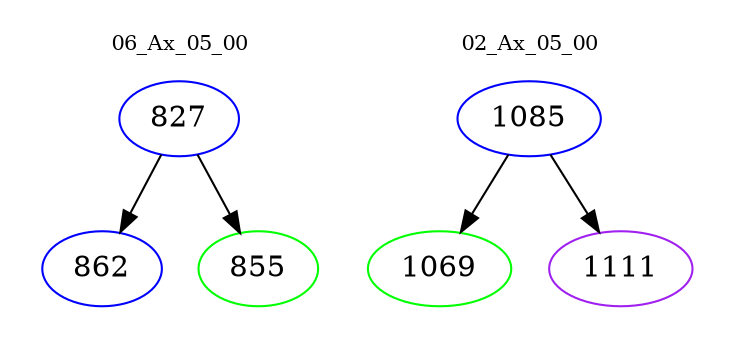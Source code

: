 digraph{
subgraph cluster_0 {
color = white
label = "06_Ax_05_00";
fontsize=10;
T0_827 [label="827", color="blue"]
T0_827 -> T0_862 [color="black"]
T0_862 [label="862", color="blue"]
T0_827 -> T0_855 [color="black"]
T0_855 [label="855", color="green"]
}
subgraph cluster_1 {
color = white
label = "02_Ax_05_00";
fontsize=10;
T1_1085 [label="1085", color="blue"]
T1_1085 -> T1_1069 [color="black"]
T1_1069 [label="1069", color="green"]
T1_1085 -> T1_1111 [color="black"]
T1_1111 [label="1111", color="purple"]
}
}
